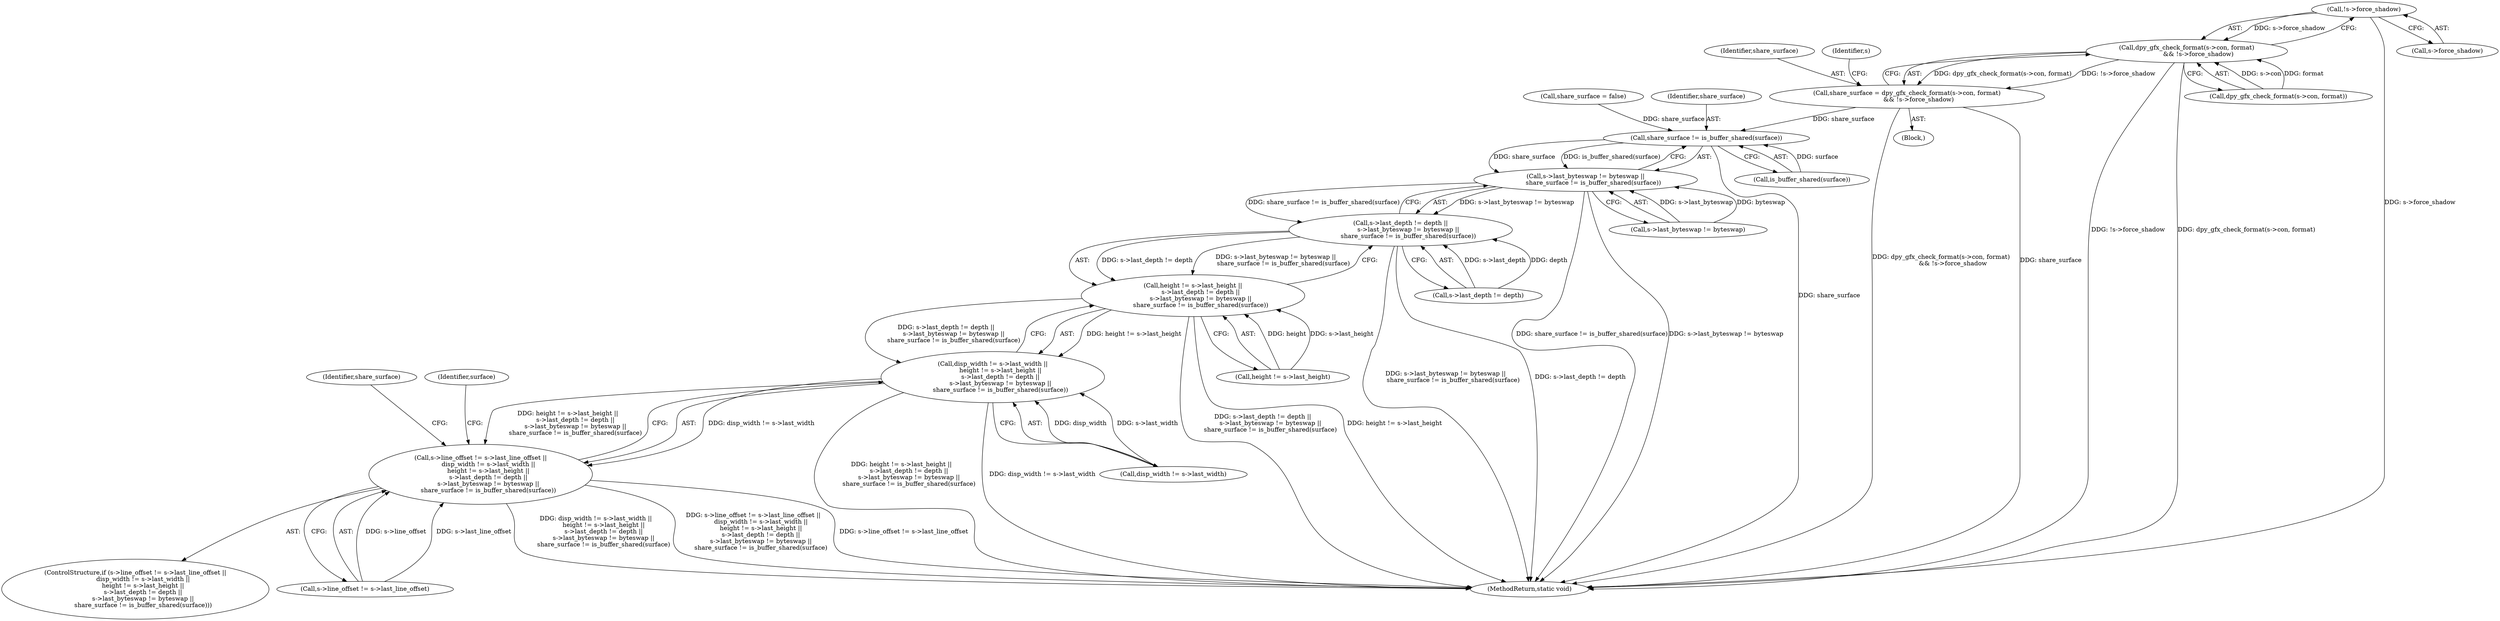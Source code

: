 digraph "0_qemu_bfc56535f793c557aa754c50213fc5f882e6482d@pointer" {
"1000298" [label="(Call,!s->force_shadow)"];
"1000292" [label="(Call,dpy_gfx_check_format(s->con, format)\n            && !s->force_shadow)"];
"1000290" [label="(Call,share_surface = dpy_gfx_check_format(s->con, format)\n            && !s->force_shadow)"];
"1000340" [label="(Call,share_surface != is_buffer_shared(surface))"];
"1000334" [label="(Call,s->last_byteswap != byteswap ||\n        share_surface != is_buffer_shared(surface))"];
"1000328" [label="(Call,s->last_depth != depth ||\n        s->last_byteswap != byteswap ||\n        share_surface != is_buffer_shared(surface))"];
"1000322" [label="(Call,height != s->last_height ||\n        s->last_depth != depth ||\n        s->last_byteswap != byteswap ||\n        share_surface != is_buffer_shared(surface))"];
"1000316" [label="(Call,disp_width != s->last_width ||\n        height != s->last_height ||\n        s->last_depth != depth ||\n        s->last_byteswap != byteswap ||\n        share_surface != is_buffer_shared(surface))"];
"1000308" [label="(Call,s->line_offset != s->last_line_offset ||\n        disp_width != s->last_width ||\n        height != s->last_height ||\n        s->last_depth != depth ||\n        s->last_byteswap != byteswap ||\n        share_surface != is_buffer_shared(surface))"];
"1000307" [label="(ControlStructure,if (s->line_offset != s->last_line_offset ||\n        disp_width != s->last_width ||\n        height != s->last_height ||\n        s->last_depth != depth ||\n        s->last_byteswap != byteswap ||\n        share_surface != is_buffer_shared(surface)))"];
"1000304" [label="(Call,share_surface = false)"];
"1000298" [label="(Call,!s->force_shadow)"];
"1000346" [label="(Identifier,share_surface)"];
"1000299" [label="(Call,s->force_shadow)"];
"1000317" [label="(Call,disp_width != s->last_width)"];
"1000291" [label="(Identifier,share_surface)"];
"1000429" [label="(Identifier,surface)"];
"1000334" [label="(Call,s->last_byteswap != byteswap ||\n        share_surface != is_buffer_shared(surface))"];
"1000316" [label="(Call,disp_width != s->last_width ||\n        height != s->last_height ||\n        s->last_depth != depth ||\n        s->last_byteswap != byteswap ||\n        share_surface != is_buffer_shared(surface))"];
"1000290" [label="(Call,share_surface = dpy_gfx_check_format(s->con, format)\n            && !s->force_shadow)"];
"1000323" [label="(Call,height != s->last_height)"];
"1000311" [label="(Identifier,s)"];
"1000340" [label="(Call,share_surface != is_buffer_shared(surface))"];
"1000293" [label="(Call,dpy_gfx_check_format(s->con, format))"];
"1000289" [label="(Block,)"];
"1000939" [label="(MethodReturn,static void)"];
"1000328" [label="(Call,s->last_depth != depth ||\n        s->last_byteswap != byteswap ||\n        share_surface != is_buffer_shared(surface))"];
"1000329" [label="(Call,s->last_depth != depth)"];
"1000308" [label="(Call,s->line_offset != s->last_line_offset ||\n        disp_width != s->last_width ||\n        height != s->last_height ||\n        s->last_depth != depth ||\n        s->last_byteswap != byteswap ||\n        share_surface != is_buffer_shared(surface))"];
"1000335" [label="(Call,s->last_byteswap != byteswap)"];
"1000322" [label="(Call,height != s->last_height ||\n        s->last_depth != depth ||\n        s->last_byteswap != byteswap ||\n        share_surface != is_buffer_shared(surface))"];
"1000292" [label="(Call,dpy_gfx_check_format(s->con, format)\n            && !s->force_shadow)"];
"1000342" [label="(Call,is_buffer_shared(surface))"];
"1000309" [label="(Call,s->line_offset != s->last_line_offset)"];
"1000341" [label="(Identifier,share_surface)"];
"1000298" -> "1000292"  [label="AST: "];
"1000298" -> "1000299"  [label="CFG: "];
"1000299" -> "1000298"  [label="AST: "];
"1000292" -> "1000298"  [label="CFG: "];
"1000298" -> "1000939"  [label="DDG: s->force_shadow"];
"1000298" -> "1000292"  [label="DDG: s->force_shadow"];
"1000292" -> "1000290"  [label="AST: "];
"1000292" -> "1000293"  [label="CFG: "];
"1000293" -> "1000292"  [label="AST: "];
"1000290" -> "1000292"  [label="CFG: "];
"1000292" -> "1000939"  [label="DDG: !s->force_shadow"];
"1000292" -> "1000939"  [label="DDG: dpy_gfx_check_format(s->con, format)"];
"1000292" -> "1000290"  [label="DDG: dpy_gfx_check_format(s->con, format)"];
"1000292" -> "1000290"  [label="DDG: !s->force_shadow"];
"1000293" -> "1000292"  [label="DDG: s->con"];
"1000293" -> "1000292"  [label="DDG: format"];
"1000290" -> "1000289"  [label="AST: "];
"1000291" -> "1000290"  [label="AST: "];
"1000311" -> "1000290"  [label="CFG: "];
"1000290" -> "1000939"  [label="DDG: share_surface"];
"1000290" -> "1000939"  [label="DDG: dpy_gfx_check_format(s->con, format)\n            && !s->force_shadow"];
"1000290" -> "1000340"  [label="DDG: share_surface"];
"1000340" -> "1000334"  [label="AST: "];
"1000340" -> "1000342"  [label="CFG: "];
"1000341" -> "1000340"  [label="AST: "];
"1000342" -> "1000340"  [label="AST: "];
"1000334" -> "1000340"  [label="CFG: "];
"1000340" -> "1000939"  [label="DDG: share_surface"];
"1000340" -> "1000334"  [label="DDG: share_surface"];
"1000340" -> "1000334"  [label="DDG: is_buffer_shared(surface)"];
"1000304" -> "1000340"  [label="DDG: share_surface"];
"1000342" -> "1000340"  [label="DDG: surface"];
"1000334" -> "1000328"  [label="AST: "];
"1000334" -> "1000335"  [label="CFG: "];
"1000335" -> "1000334"  [label="AST: "];
"1000328" -> "1000334"  [label="CFG: "];
"1000334" -> "1000939"  [label="DDG: share_surface != is_buffer_shared(surface)"];
"1000334" -> "1000939"  [label="DDG: s->last_byteswap != byteswap"];
"1000334" -> "1000328"  [label="DDG: s->last_byteswap != byteswap"];
"1000334" -> "1000328"  [label="DDG: share_surface != is_buffer_shared(surface)"];
"1000335" -> "1000334"  [label="DDG: s->last_byteswap"];
"1000335" -> "1000334"  [label="DDG: byteswap"];
"1000328" -> "1000322"  [label="AST: "];
"1000328" -> "1000329"  [label="CFG: "];
"1000329" -> "1000328"  [label="AST: "];
"1000322" -> "1000328"  [label="CFG: "];
"1000328" -> "1000939"  [label="DDG: s->last_byteswap != byteswap ||\n        share_surface != is_buffer_shared(surface)"];
"1000328" -> "1000939"  [label="DDG: s->last_depth != depth"];
"1000328" -> "1000322"  [label="DDG: s->last_depth != depth"];
"1000328" -> "1000322"  [label="DDG: s->last_byteswap != byteswap ||\n        share_surface != is_buffer_shared(surface)"];
"1000329" -> "1000328"  [label="DDG: s->last_depth"];
"1000329" -> "1000328"  [label="DDG: depth"];
"1000322" -> "1000316"  [label="AST: "];
"1000322" -> "1000323"  [label="CFG: "];
"1000323" -> "1000322"  [label="AST: "];
"1000316" -> "1000322"  [label="CFG: "];
"1000322" -> "1000939"  [label="DDG: s->last_depth != depth ||\n        s->last_byteswap != byteswap ||\n        share_surface != is_buffer_shared(surface)"];
"1000322" -> "1000939"  [label="DDG: height != s->last_height"];
"1000322" -> "1000316"  [label="DDG: height != s->last_height"];
"1000322" -> "1000316"  [label="DDG: s->last_depth != depth ||\n        s->last_byteswap != byteswap ||\n        share_surface != is_buffer_shared(surface)"];
"1000323" -> "1000322"  [label="DDG: height"];
"1000323" -> "1000322"  [label="DDG: s->last_height"];
"1000316" -> "1000308"  [label="AST: "];
"1000316" -> "1000317"  [label="CFG: "];
"1000317" -> "1000316"  [label="AST: "];
"1000308" -> "1000316"  [label="CFG: "];
"1000316" -> "1000939"  [label="DDG: height != s->last_height ||\n        s->last_depth != depth ||\n        s->last_byteswap != byteswap ||\n        share_surface != is_buffer_shared(surface)"];
"1000316" -> "1000939"  [label="DDG: disp_width != s->last_width"];
"1000316" -> "1000308"  [label="DDG: disp_width != s->last_width"];
"1000316" -> "1000308"  [label="DDG: height != s->last_height ||\n        s->last_depth != depth ||\n        s->last_byteswap != byteswap ||\n        share_surface != is_buffer_shared(surface)"];
"1000317" -> "1000316"  [label="DDG: disp_width"];
"1000317" -> "1000316"  [label="DDG: s->last_width"];
"1000308" -> "1000307"  [label="AST: "];
"1000308" -> "1000309"  [label="CFG: "];
"1000309" -> "1000308"  [label="AST: "];
"1000346" -> "1000308"  [label="CFG: "];
"1000429" -> "1000308"  [label="CFG: "];
"1000308" -> "1000939"  [label="DDG: s->line_offset != s->last_line_offset"];
"1000308" -> "1000939"  [label="DDG: disp_width != s->last_width ||\n        height != s->last_height ||\n        s->last_depth != depth ||\n        s->last_byteswap != byteswap ||\n        share_surface != is_buffer_shared(surface)"];
"1000308" -> "1000939"  [label="DDG: s->line_offset != s->last_line_offset ||\n        disp_width != s->last_width ||\n        height != s->last_height ||\n        s->last_depth != depth ||\n        s->last_byteswap != byteswap ||\n        share_surface != is_buffer_shared(surface)"];
"1000309" -> "1000308"  [label="DDG: s->line_offset"];
"1000309" -> "1000308"  [label="DDG: s->last_line_offset"];
}
